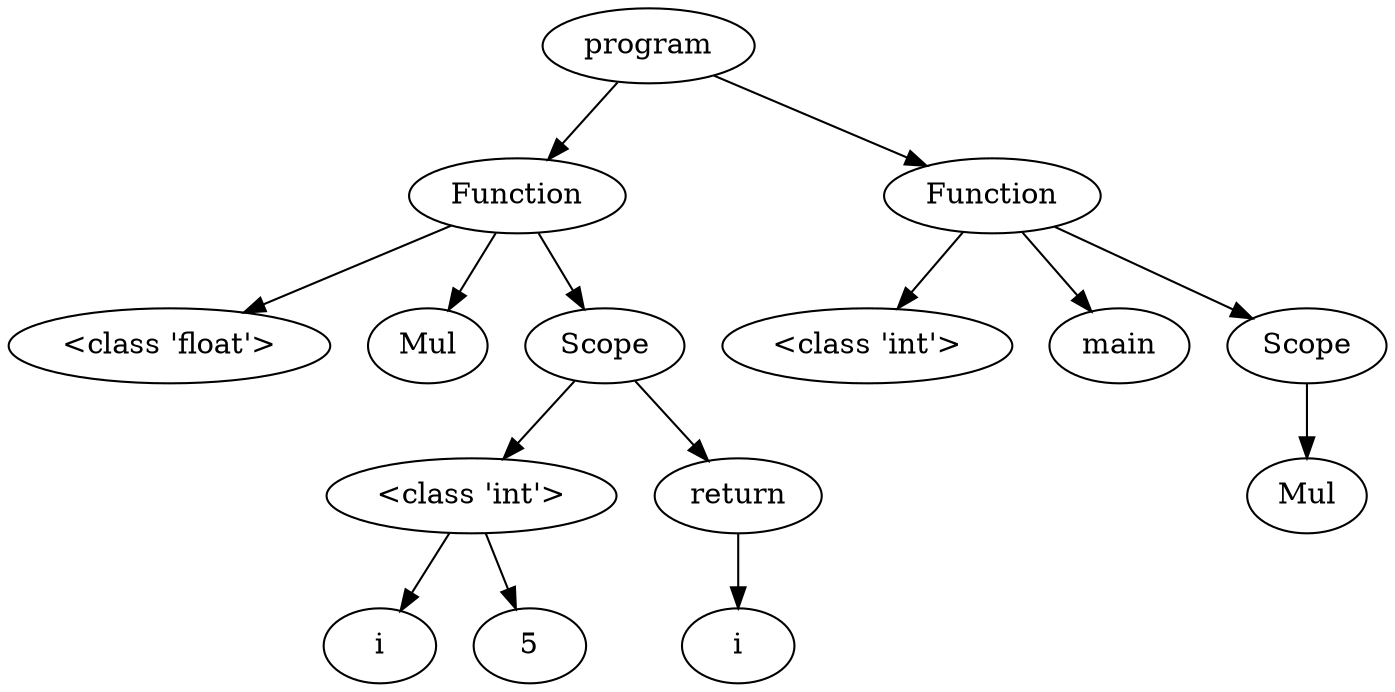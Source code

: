 digraph G { 
"<AST.AST object at 0x0000015851C72940> (0)"[label="program"]
"<AST.ASTFunction object at 0x0000015851C72D00> (1)"[label="Function"]
"<AST.AST object at 0x0000015851C72940> (0)"->"<AST.ASTFunction object at 0x0000015851C72D00> (1)"
"<AST.ASTFunction object at 0x0000015851C72D00> (1)"[label="Function"]
"<AST.ASTDataType object at 0x0000015851C72AF0> (2)"[label="<class 'float'>"]
"<AST.ASTFunction object at 0x0000015851C72D00> (1)"->"<AST.ASTDataType object at 0x0000015851C72AF0> (2)"
"<AST.ASTFunctionName object at 0x0000015851C724F0> (2)"[label="Mul"]
"<AST.ASTFunction object at 0x0000015851C72D00> (1)"->"<AST.ASTFunctionName object at 0x0000015851C724F0> (2)"
"<AST.ASTScope object at 0x0000015851C72EB0> (2)"[label="Scope"]
"<AST.ASTFunction object at 0x0000015851C72D00> (1)"->"<AST.ASTScope object at 0x0000015851C72EB0> (2)"
"<AST.ASTScope object at 0x0000015851C72EB0> (2)"[label="Scope"]
"<AST.ASTDataType object at 0x0000015851C722E0> (3)"[label="<class 'int'>"]
"<AST.ASTScope object at 0x0000015851C72EB0> (2)"->"<AST.ASTDataType object at 0x0000015851C722E0> (3)"
"<AST.ASTDataType object at 0x0000015851C722E0> (3)"[label="<class 'int'>"]
"<AST.ASTVariable object at 0x0000015851C727C0> (4)"[label="i"]
"<AST.ASTDataType object at 0x0000015851C722E0> (3)"->"<AST.ASTVariable object at 0x0000015851C727C0> (4)"
"<AST.AST object at 0x0000015851C72640> (4)"[label="5"]
"<AST.ASTDataType object at 0x0000015851C722E0> (3)"->"<AST.AST object at 0x0000015851C72640> (4)"
"<AST.ASTReturn object at 0x0000015851C72820> (3)"[label="return"]
"<AST.ASTScope object at 0x0000015851C72EB0> (2)"->"<AST.ASTReturn object at 0x0000015851C72820> (3)"
"<AST.ASTReturn object at 0x0000015851C72820> (3)"[label="return"]
"<AST.ASTVariable object at 0x0000015851C72A00> (4)"[label="i"]
"<AST.ASTReturn object at 0x0000015851C72820> (3)"->"<AST.ASTVariable object at 0x0000015851C72A00> (4)"
"<AST.ASTFunction object at 0x0000015851C72610> (1)"[label="Function"]
"<AST.AST object at 0x0000015851C72940> (0)"->"<AST.ASTFunction object at 0x0000015851C72610> (1)"
"<AST.ASTFunction object at 0x0000015851C72610> (1)"[label="Function"]
"<AST.ASTDataType object at 0x0000015851C72760> (2)"[label="<class 'int'>"]
"<AST.ASTFunction object at 0x0000015851C72610> (1)"->"<AST.ASTDataType object at 0x0000015851C72760> (2)"
"<AST.ASTFunctionName object at 0x0000015851C72100> (2)"[label="main"]
"<AST.ASTFunction object at 0x0000015851C72610> (1)"->"<AST.ASTFunctionName object at 0x0000015851C72100> (2)"
"<AST.ASTScope object at 0x0000015851C72190> (2)"[label="Scope"]
"<AST.ASTFunction object at 0x0000015851C72610> (1)"->"<AST.ASTScope object at 0x0000015851C72190> (2)"
"<AST.ASTScope object at 0x0000015851C72190> (2)"[label="Scope"]
"<AST.ASTFunctionName object at 0x0000015851C72CA0> (3)"[label="Mul"]
"<AST.ASTScope object at 0x0000015851C72190> (2)"->"<AST.ASTFunctionName object at 0x0000015851C72CA0> (3)"
}